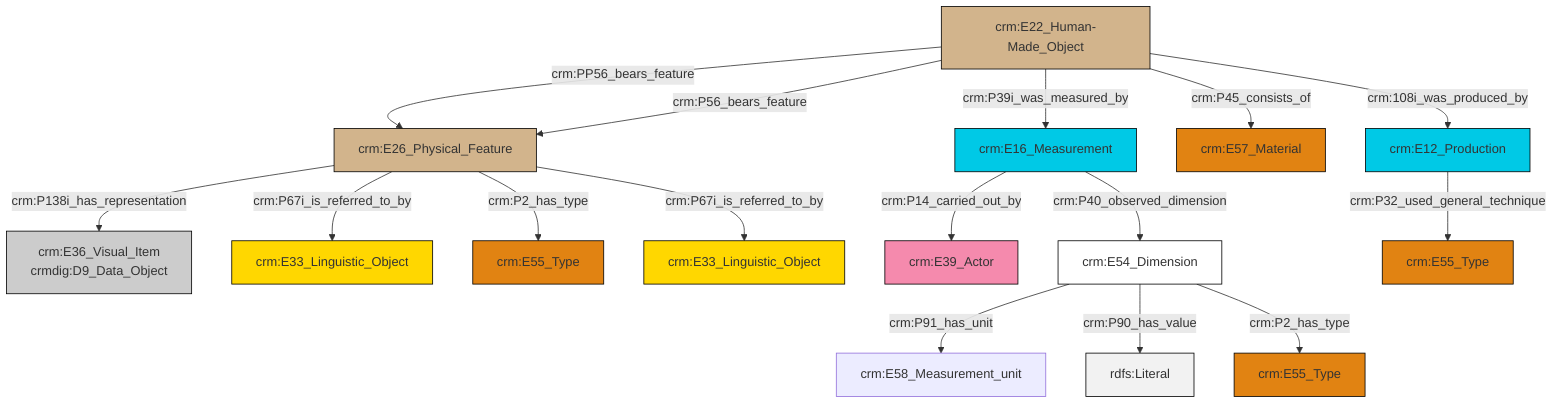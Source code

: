 graph TD
classDef Literal fill:#f2f2f2,stroke:#000000;
classDef CRM_Entity fill:#FFFFFF,stroke:#000000;
classDef Temporal_Entity fill:#00C9E6, stroke:#000000;
classDef Type fill:#E18312, stroke:#000000;
classDef Time-Span fill:#2C9C91, stroke:#000000;
classDef Appellation fill:#FFEB7F, stroke:#000000;
classDef Place fill:#008836, stroke:#000000;
classDef Persistent_Item fill:#B266B2, stroke:#000000;
classDef Conceptual_Object fill:#FFD700, stroke:#000000;
classDef Physical_Thing fill:#D2B48C, stroke:#000000;
classDef Actor fill:#f58aad, stroke:#000000;
classDef PC_Classes fill:#4ce600, stroke:#000000;
classDef Multi fill:#cccccc,stroke:#000000;

0["crm:E22_Human-Made_Object"]:::Physical_Thing -->|crm:PP56_bears_feature| 1["crm:E26_Physical_Feature"]:::Physical_Thing
2["crm:E54_Dimension"]:::CRM_Entity -->|crm:P91_has_unit| 3["crm:E58_Measurement_unit"]:::Default
1["crm:E26_Physical_Feature"]:::Physical_Thing -->|crm:P138i_has_representation| 4["crm:E36_Visual_Item<br>crmdig:D9_Data_Object"]:::Multi
0["crm:E22_Human-Made_Object"]:::Physical_Thing -->|crm:P56_bears_feature| 1["crm:E26_Physical_Feature"]:::Physical_Thing
1["crm:E26_Physical_Feature"]:::Physical_Thing -->|crm:P67i_is_referred_to_by| 7["crm:E33_Linguistic_Object"]:::Conceptual_Object
0["crm:E22_Human-Made_Object"]:::Physical_Thing -->|crm:P39i_was_measured_by| 8["crm:E16_Measurement"]:::Temporal_Entity
8["crm:E16_Measurement"]:::Temporal_Entity -->|crm:P14_carried_out_by| 14["crm:E39_Actor"]:::Actor
2["crm:E54_Dimension"]:::CRM_Entity -->|crm:P90_has_value| 15[rdfs:Literal]:::Literal
8["crm:E16_Measurement"]:::Temporal_Entity -->|crm:P40_observed_dimension| 2["crm:E54_Dimension"]:::CRM_Entity
2["crm:E54_Dimension"]:::CRM_Entity -->|crm:P2_has_type| 16["crm:E55_Type"]:::Type
19["crm:E12_Production"]:::Temporal_Entity -->|crm:P32_used_general_technique| 5["crm:E55_Type"]:::Type
1["crm:E26_Physical_Feature"]:::Physical_Thing -->|crm:P2_has_type| 22["crm:E55_Type"]:::Type
0["crm:E22_Human-Made_Object"]:::Physical_Thing -->|crm:P45_consists_of| 23["crm:E57_Material"]:::Type
0["crm:E22_Human-Made_Object"]:::Physical_Thing -->|crm:108i_was_produced_by| 19["crm:E12_Production"]:::Temporal_Entity
1["crm:E26_Physical_Feature"]:::Physical_Thing -->|crm:P67i_is_referred_to_by| 9["crm:E33_Linguistic_Object"]:::Conceptual_Object